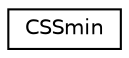 digraph "Graphical Class Hierarchy"
{
  edge [fontname="Helvetica",fontsize="10",labelfontname="Helvetica",labelfontsize="10"];
  node [fontname="Helvetica",fontsize="10",shape=record];
  rankdir="LR";
  Node1 [label="CSSmin",height=0.2,width=0.4,color="black", fillcolor="white", style="filled",URL="$class_c_s_smin.html"];
}
